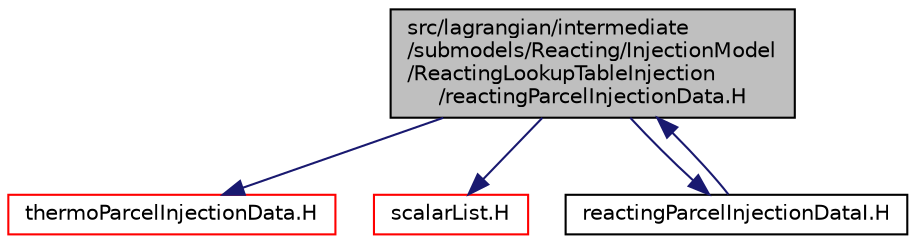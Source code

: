 digraph "src/lagrangian/intermediate/submodels/Reacting/InjectionModel/ReactingLookupTableInjection/reactingParcelInjectionData.H"
{
  bgcolor="transparent";
  edge [fontname="Helvetica",fontsize="10",labelfontname="Helvetica",labelfontsize="10"];
  node [fontname="Helvetica",fontsize="10",shape=record];
  Node1 [label="src/lagrangian/intermediate\l/submodels/Reacting/InjectionModel\l/ReactingLookupTableInjection\l/reactingParcelInjectionData.H",height=0.2,width=0.4,color="black", fillcolor="grey75", style="filled", fontcolor="black"];
  Node1 -> Node2 [color="midnightblue",fontsize="10",style="solid",fontname="Helvetica"];
  Node2 [label="thermoParcelInjectionData.H",height=0.2,width=0.4,color="red",URL="$a07162.html"];
  Node1 -> Node3 [color="midnightblue",fontsize="10",style="solid",fontname="Helvetica"];
  Node3 [label="scalarList.H",height=0.2,width=0.4,color="red",URL="$a09260.html"];
  Node1 -> Node4 [color="midnightblue",fontsize="10",style="solid",fontname="Helvetica"];
  Node4 [label="reactingParcelInjectionDataI.H",height=0.2,width=0.4,color="black",URL="$a07109.html"];
  Node4 -> Node1 [color="midnightblue",fontsize="10",style="solid",fontname="Helvetica"];
}
